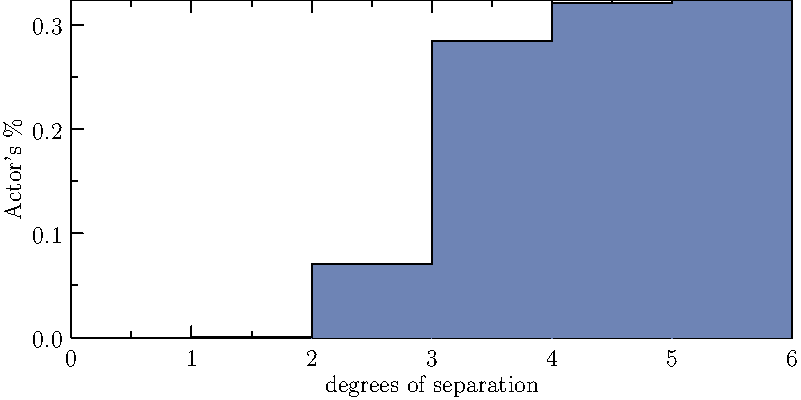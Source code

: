 import graph;
import stats;

size(400,200,IgnoreAspect);

int n=6, sum=0;
int[] f=new int[n];
//sum += f[0] = 1;
//sum += f[1] = 3355;
//sum += f[2] = 387490;
//sum += f[3] = 1190474;
//sum += f[4] = 204803;
//sum += f[5] = 10830;
//sum += f[6] = 989;

sum += f[0] = 1;
sum += f[1] = 3355;
sum += f[2] = 390845;
sum += f[3] = 1581319;
sum += f[4] = 1786122;
sum += f[5] = 1796952;
sum += f[6] = 1797941;


int idx=-1;
int[] a = new int[sum];
for(int i=0; i <= 6; ++i)
{
    for(int j=0; j<f[i]; ++j)
        a[++idx] = i;    
}

// Optionally calculate "optimal" number of bins a la Shimazaki and Shinomoto.
int N=6; //bins(a);

histogram(a,min(a),max(a),N,normalize=true,low=0,rgb(0.43,0.5176, 0.7098),black,bars=false);

//e:	#6E84B5
//RGB codice:	R: 110 G: 132 B: 181

xaxis("degrees of separation",BottomTop,LeftTicks);
yaxis("Actor's \%",LeftRight,RightTicks(trailingzero));

